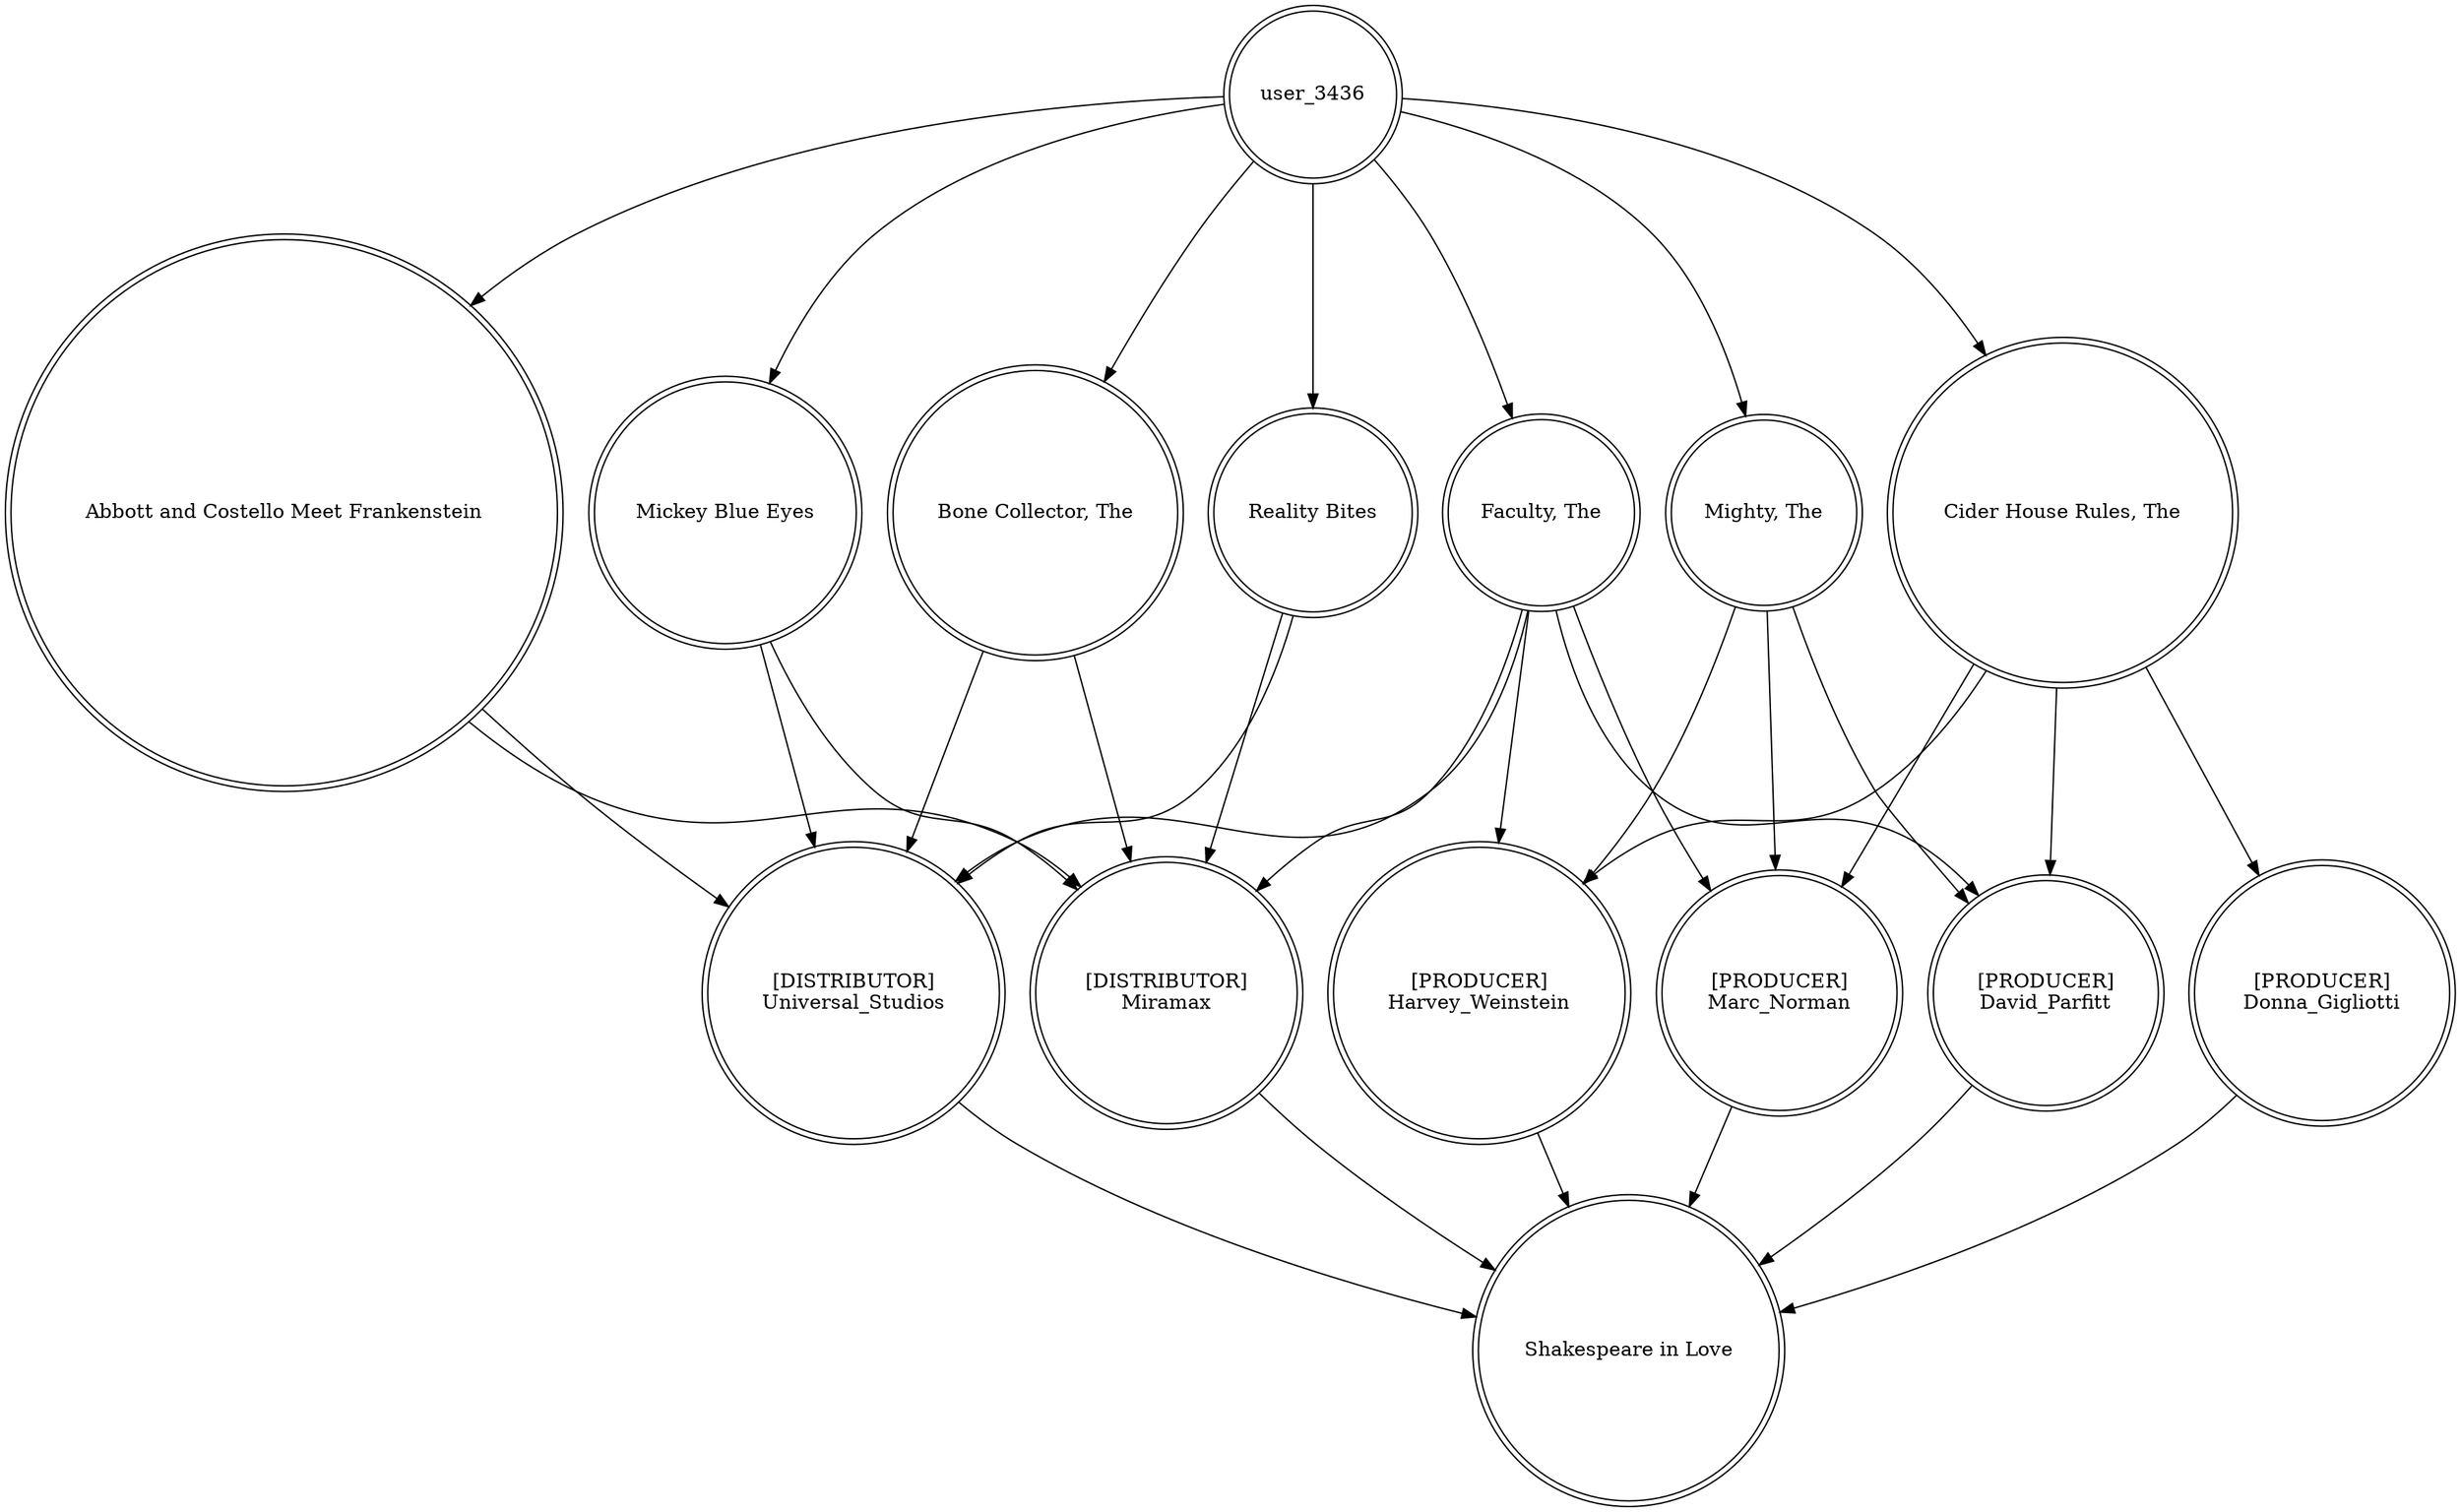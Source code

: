 digraph finite_state_machine {
	node [shape=doublecircle]
	"[DISTRIBUTOR]
Universal_Studios" -> "Shakespeare in Love"
	"Cider House Rules, The" -> "[PRODUCER]
Harvey_Weinstein"
	"Mickey Blue Eyes" -> "[DISTRIBUTOR]
Miramax"
	"Bone Collector, The" -> "[DISTRIBUTOR]
Universal_Studios"
	user_3436 -> "Cider House Rules, The"
	user_3436 -> "Bone Collector, The"
	"[PRODUCER]
Harvey_Weinstein" -> "Shakespeare in Love"
	"Cider House Rules, The" -> "[PRODUCER]
Marc_Norman"
	"Cider House Rules, The" -> "[PRODUCER]
Donna_Gigliotti"
	"Faculty, The" -> "[PRODUCER]
David_Parfitt"
	"Bone Collector, The" -> "[DISTRIBUTOR]
Miramax"
	user_3436 -> "Mighty, The"
	"[DISTRIBUTOR]
Miramax" -> "Shakespeare in Love"
	"Mighty, The" -> "[PRODUCER]
Harvey_Weinstein"
	user_3436 -> "Reality Bites"
	"[PRODUCER]
David_Parfitt" -> "Shakespeare in Love"
	"Mighty, The" -> "[PRODUCER]
Marc_Norman"
	user_3436 -> "Faculty, The"
	"Abbott and Costello Meet Frankenstein" -> "[DISTRIBUTOR]
Universal_Studios"
	"Faculty, The" -> "[DISTRIBUTOR]
Universal_Studios"
	user_3436 -> "Abbott and Costello Meet Frankenstein"
	"Abbott and Costello Meet Frankenstein" -> "[DISTRIBUTOR]
Miramax"
	"Reality Bites" -> "[DISTRIBUTOR]
Universal_Studios"
	"Cider House Rules, The" -> "[PRODUCER]
David_Parfitt"
	"Faculty, The" -> "[DISTRIBUTOR]
Miramax"
	"Faculty, The" -> "[PRODUCER]
Harvey_Weinstein"
	user_3436 -> "Mickey Blue Eyes"
	"Faculty, The" -> "[PRODUCER]
Marc_Norman"
	"Reality Bites" -> "[DISTRIBUTOR]
Miramax"
	"Mickey Blue Eyes" -> "[DISTRIBUTOR]
Universal_Studios"
	"Mighty, The" -> "[PRODUCER]
David_Parfitt"
	"[PRODUCER]
Marc_Norman" -> "Shakespeare in Love"
	"[PRODUCER]
Donna_Gigliotti" -> "Shakespeare in Love"
}
